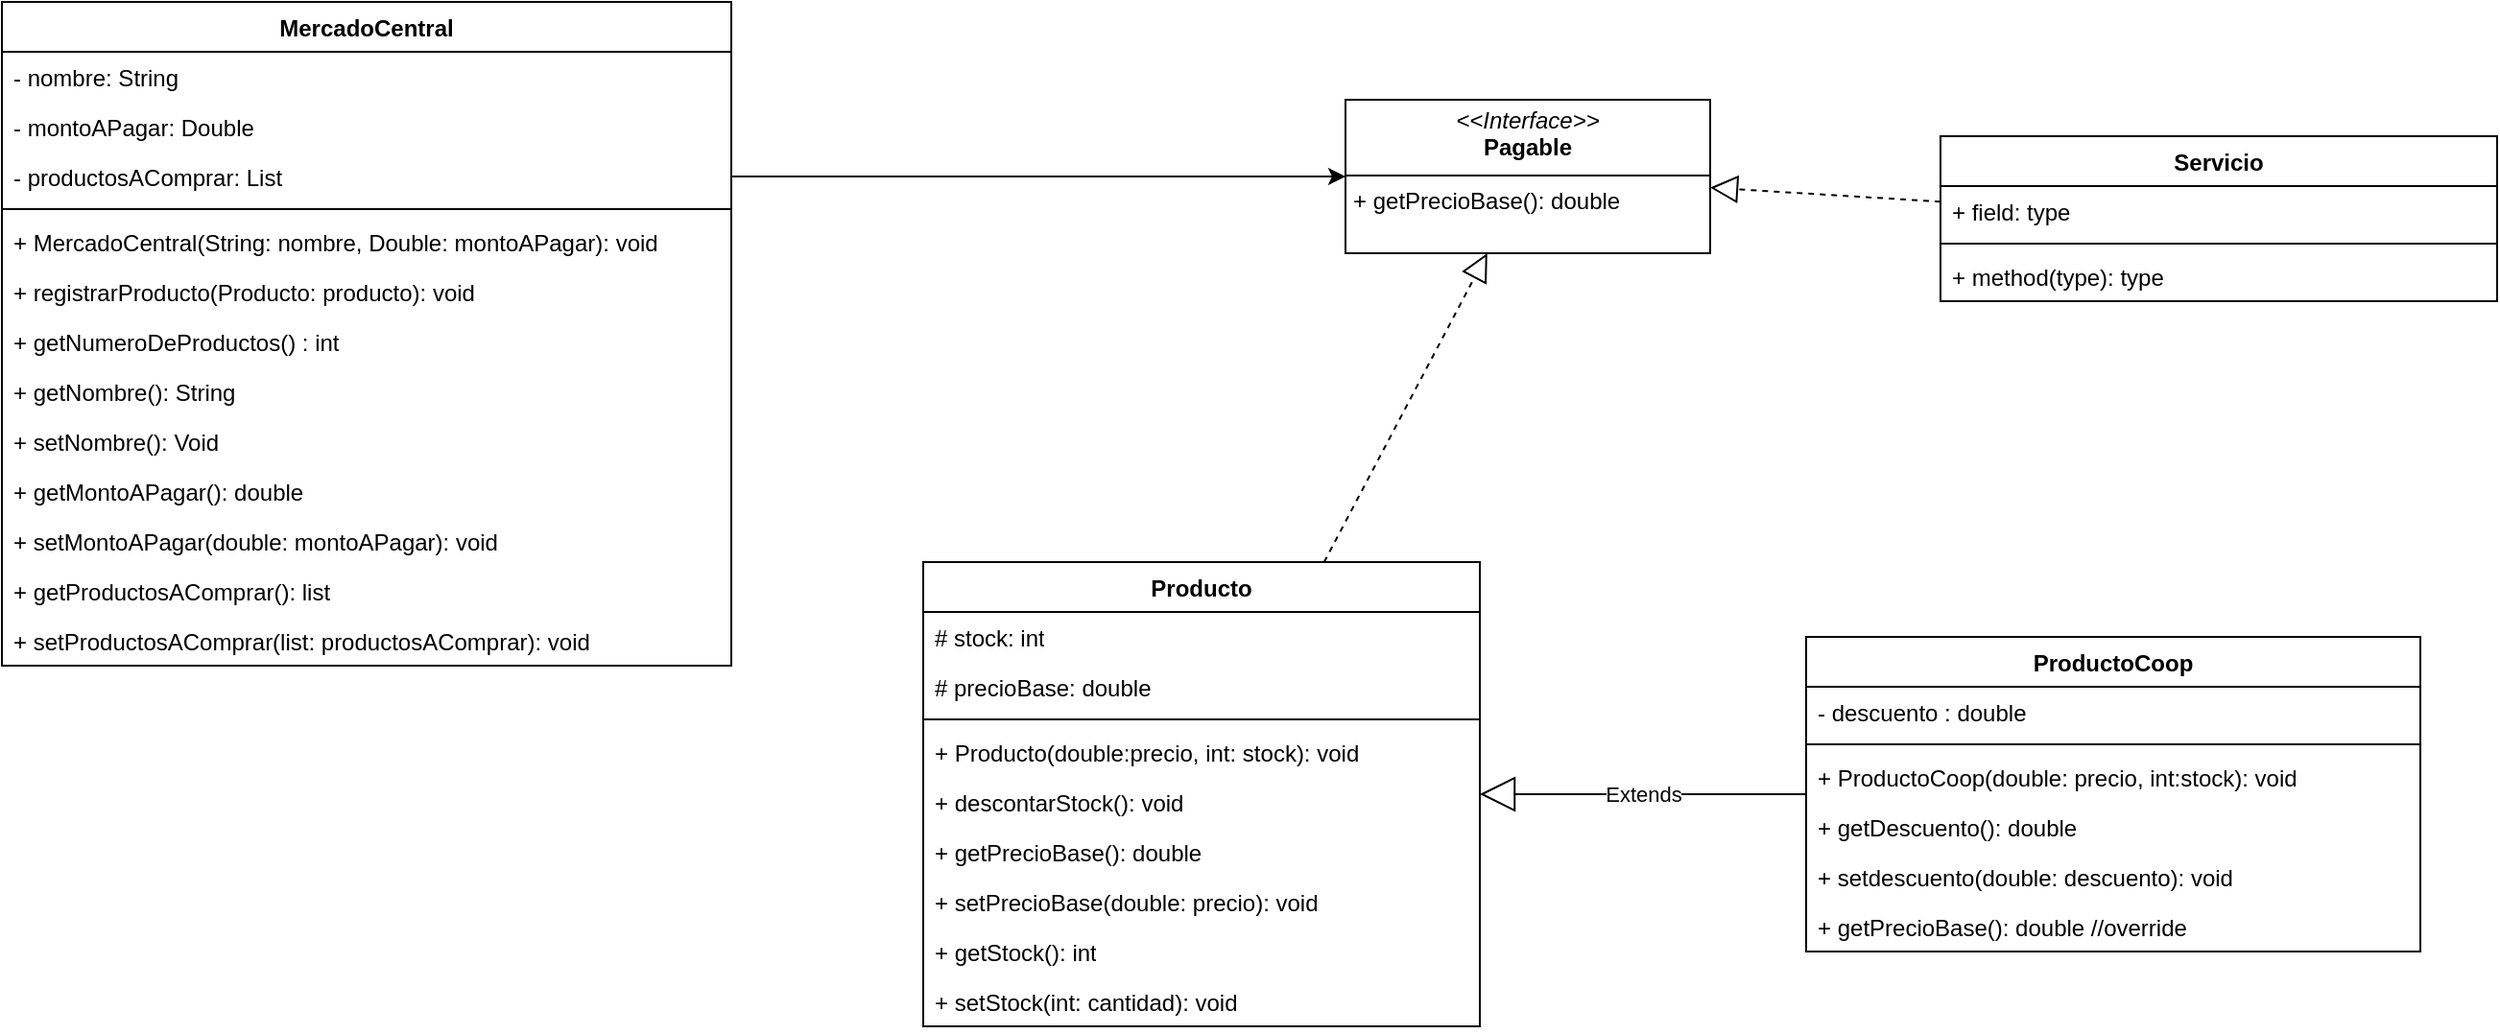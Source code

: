 <mxfile version="26.2.13">
  <diagram id="R2lEEEUBdFMjLlhIrx00" name="Page-1">
    <mxGraphModel dx="1176" dy="1618" grid="1" gridSize="10" guides="1" tooltips="1" connect="1" arrows="1" fold="1" page="1" pageScale="1" pageWidth="850" pageHeight="1100" math="0" shadow="0" extFonts="Permanent Marker^https://fonts.googleapis.com/css?family=Permanent+Marker">
      <root>
        <mxCell id="0" />
        <mxCell id="1" parent="0" />
        <mxCell id="7hVwD0UbRJOM9rsMUkkZ-1" value="MercadoCentral" style="swimlane;fontStyle=1;align=center;verticalAlign=top;childLayout=stackLayout;horizontal=1;startSize=26;horizontalStack=0;resizeParent=1;resizeParentMax=0;resizeLast=0;collapsible=1;marginBottom=0;whiteSpace=wrap;html=1;" parent="1" vertex="1">
          <mxGeometry x="80" y="-250" width="380" height="346" as="geometry" />
        </mxCell>
        <mxCell id="7hVwD0UbRJOM9rsMUkkZ-2" value="- nombre: String" style="text;strokeColor=none;fillColor=none;align=left;verticalAlign=top;spacingLeft=4;spacingRight=4;overflow=hidden;rotatable=0;points=[[0,0.5],[1,0.5]];portConstraint=eastwest;whiteSpace=wrap;html=1;" parent="7hVwD0UbRJOM9rsMUkkZ-1" vertex="1">
          <mxGeometry y="26" width="380" height="26" as="geometry" />
        </mxCell>
        <mxCell id="7hVwD0UbRJOM9rsMUkkZ-5" value="- montoAPagar: Double" style="text;strokeColor=none;fillColor=none;align=left;verticalAlign=top;spacingLeft=4;spacingRight=4;overflow=hidden;rotatable=0;points=[[0,0.5],[1,0.5]];portConstraint=eastwest;whiteSpace=wrap;html=1;" parent="7hVwD0UbRJOM9rsMUkkZ-1" vertex="1">
          <mxGeometry y="52" width="380" height="26" as="geometry" />
        </mxCell>
        <mxCell id="7hVwD0UbRJOM9rsMUkkZ-7" value="- productosAComprar: List" style="text;strokeColor=none;fillColor=none;align=left;verticalAlign=top;spacingLeft=4;spacingRight=4;overflow=hidden;rotatable=0;points=[[0,0.5],[1,0.5]];portConstraint=eastwest;whiteSpace=wrap;html=1;" parent="7hVwD0UbRJOM9rsMUkkZ-1" vertex="1">
          <mxGeometry y="78" width="380" height="26" as="geometry" />
        </mxCell>
        <mxCell id="7hVwD0UbRJOM9rsMUkkZ-3" value="" style="line;strokeWidth=1;fillColor=none;align=left;verticalAlign=middle;spacingTop=-1;spacingLeft=3;spacingRight=3;rotatable=0;labelPosition=right;points=[];portConstraint=eastwest;strokeColor=inherit;" parent="7hVwD0UbRJOM9rsMUkkZ-1" vertex="1">
          <mxGeometry y="104" width="380" height="8" as="geometry" />
        </mxCell>
        <mxCell id="7hVwD0UbRJOM9rsMUkkZ-4" value="+ MercadoCentral(String: nombre, Double: montoAPagar): void" style="text;strokeColor=none;fillColor=none;align=left;verticalAlign=top;spacingLeft=4;spacingRight=4;overflow=hidden;rotatable=0;points=[[0,0.5],[1,0.5]];portConstraint=eastwest;whiteSpace=wrap;html=1;" parent="7hVwD0UbRJOM9rsMUkkZ-1" vertex="1">
          <mxGeometry y="112" width="380" height="26" as="geometry" />
        </mxCell>
        <mxCell id="7hVwD0UbRJOM9rsMUkkZ-11" value="+ registrarProducto(Producto: producto): void" style="text;strokeColor=none;fillColor=none;align=left;verticalAlign=top;spacingLeft=4;spacingRight=4;overflow=hidden;rotatable=0;points=[[0,0.5],[1,0.5]];portConstraint=eastwest;whiteSpace=wrap;html=1;" parent="7hVwD0UbRJOM9rsMUkkZ-1" vertex="1">
          <mxGeometry y="138" width="380" height="26" as="geometry" />
        </mxCell>
        <mxCell id="7hVwD0UbRJOM9rsMUkkZ-12" value="+ getNumeroDeProductos() : int" style="text;strokeColor=none;fillColor=none;align=left;verticalAlign=top;spacingLeft=4;spacingRight=4;overflow=hidden;rotatable=0;points=[[0,0.5],[1,0.5]];portConstraint=eastwest;whiteSpace=wrap;html=1;" parent="7hVwD0UbRJOM9rsMUkkZ-1" vertex="1">
          <mxGeometry y="164" width="380" height="26" as="geometry" />
        </mxCell>
        <mxCell id="7hVwD0UbRJOM9rsMUkkZ-13" value="+ getNombre(): String" style="text;strokeColor=none;fillColor=none;align=left;verticalAlign=top;spacingLeft=4;spacingRight=4;overflow=hidden;rotatable=0;points=[[0,0.5],[1,0.5]];portConstraint=eastwest;whiteSpace=wrap;html=1;" parent="7hVwD0UbRJOM9rsMUkkZ-1" vertex="1">
          <mxGeometry y="190" width="380" height="26" as="geometry" />
        </mxCell>
        <mxCell id="7hVwD0UbRJOM9rsMUkkZ-15" value="+ setNombre(): Void" style="text;strokeColor=none;fillColor=none;align=left;verticalAlign=top;spacingLeft=4;spacingRight=4;overflow=hidden;rotatable=0;points=[[0,0.5],[1,0.5]];portConstraint=eastwest;whiteSpace=wrap;html=1;" parent="7hVwD0UbRJOM9rsMUkkZ-1" vertex="1">
          <mxGeometry y="216" width="380" height="26" as="geometry" />
        </mxCell>
        <mxCell id="7hVwD0UbRJOM9rsMUkkZ-16" value="+ getMontoAPagar(): double" style="text;strokeColor=none;fillColor=none;align=left;verticalAlign=top;spacingLeft=4;spacingRight=4;overflow=hidden;rotatable=0;points=[[0,0.5],[1,0.5]];portConstraint=eastwest;whiteSpace=wrap;html=1;" parent="7hVwD0UbRJOM9rsMUkkZ-1" vertex="1">
          <mxGeometry y="242" width="380" height="26" as="geometry" />
        </mxCell>
        <mxCell id="7hVwD0UbRJOM9rsMUkkZ-17" value="+ setMontoAPagar(double: montoAPagar): void" style="text;strokeColor=none;fillColor=none;align=left;verticalAlign=top;spacingLeft=4;spacingRight=4;overflow=hidden;rotatable=0;points=[[0,0.5],[1,0.5]];portConstraint=eastwest;whiteSpace=wrap;html=1;" parent="7hVwD0UbRJOM9rsMUkkZ-1" vertex="1">
          <mxGeometry y="268" width="380" height="26" as="geometry" />
        </mxCell>
        <mxCell id="7hVwD0UbRJOM9rsMUkkZ-18" value="+ getProductosAComprar(): list" style="text;strokeColor=none;fillColor=none;align=left;verticalAlign=top;spacingLeft=4;spacingRight=4;overflow=hidden;rotatable=0;points=[[0,0.5],[1,0.5]];portConstraint=eastwest;whiteSpace=wrap;html=1;" parent="7hVwD0UbRJOM9rsMUkkZ-1" vertex="1">
          <mxGeometry y="294" width="380" height="26" as="geometry" />
        </mxCell>
        <mxCell id="7hVwD0UbRJOM9rsMUkkZ-19" value="+ setProductosAComprar(list: productosAComprar): void" style="text;strokeColor=none;fillColor=none;align=left;verticalAlign=top;spacingLeft=4;spacingRight=4;overflow=hidden;rotatable=0;points=[[0,0.5],[1,0.5]];portConstraint=eastwest;whiteSpace=wrap;html=1;" parent="7hVwD0UbRJOM9rsMUkkZ-1" vertex="1">
          <mxGeometry y="320" width="380" height="26" as="geometry" />
        </mxCell>
        <mxCell id="7hVwD0UbRJOM9rsMUkkZ-20" value="Producto" style="swimlane;fontStyle=1;align=center;verticalAlign=top;childLayout=stackLayout;horizontal=1;startSize=26;horizontalStack=0;resizeParent=1;resizeParentMax=0;resizeLast=0;collapsible=1;marginBottom=0;whiteSpace=wrap;html=1;" parent="1" vertex="1">
          <mxGeometry x="560" y="42" width="290" height="242" as="geometry" />
        </mxCell>
        <mxCell id="7hVwD0UbRJOM9rsMUkkZ-21" value="# stock: int" style="text;strokeColor=none;fillColor=none;align=left;verticalAlign=top;spacingLeft=4;spacingRight=4;overflow=hidden;rotatable=0;points=[[0,0.5],[1,0.5]];portConstraint=eastwest;whiteSpace=wrap;html=1;" parent="7hVwD0UbRJOM9rsMUkkZ-20" vertex="1">
          <mxGeometry y="26" width="290" height="26" as="geometry" />
        </mxCell>
        <mxCell id="7hVwD0UbRJOM9rsMUkkZ-26" value="# precioBase: double" style="text;strokeColor=none;fillColor=none;align=left;verticalAlign=top;spacingLeft=4;spacingRight=4;overflow=hidden;rotatable=0;points=[[0,0.5],[1,0.5]];portConstraint=eastwest;whiteSpace=wrap;html=1;" parent="7hVwD0UbRJOM9rsMUkkZ-20" vertex="1">
          <mxGeometry y="52" width="290" height="26" as="geometry" />
        </mxCell>
        <mxCell id="7hVwD0UbRJOM9rsMUkkZ-22" value="" style="line;strokeWidth=1;fillColor=none;align=left;verticalAlign=middle;spacingTop=-1;spacingLeft=3;spacingRight=3;rotatable=0;labelPosition=right;points=[];portConstraint=eastwest;strokeColor=inherit;" parent="7hVwD0UbRJOM9rsMUkkZ-20" vertex="1">
          <mxGeometry y="78" width="290" height="8" as="geometry" />
        </mxCell>
        <mxCell id="7hVwD0UbRJOM9rsMUkkZ-23" value="+ Producto(double:precio, int: stock): void" style="text;strokeColor=none;fillColor=none;align=left;verticalAlign=top;spacingLeft=4;spacingRight=4;overflow=hidden;rotatable=0;points=[[0,0.5],[1,0.5]];portConstraint=eastwest;whiteSpace=wrap;html=1;" parent="7hVwD0UbRJOM9rsMUkkZ-20" vertex="1">
          <mxGeometry y="86" width="290" height="26" as="geometry" />
        </mxCell>
        <mxCell id="7hVwD0UbRJOM9rsMUkkZ-27" value="+ descontarStock(): void" style="text;strokeColor=none;fillColor=none;align=left;verticalAlign=top;spacingLeft=4;spacingRight=4;overflow=hidden;rotatable=0;points=[[0,0.5],[1,0.5]];portConstraint=eastwest;whiteSpace=wrap;html=1;" parent="7hVwD0UbRJOM9rsMUkkZ-20" vertex="1">
          <mxGeometry y="112" width="290" height="26" as="geometry" />
        </mxCell>
        <mxCell id="7hVwD0UbRJOM9rsMUkkZ-28" value="+ getPrecioBase(): double" style="text;strokeColor=none;fillColor=none;align=left;verticalAlign=top;spacingLeft=4;spacingRight=4;overflow=hidden;rotatable=0;points=[[0,0.5],[1,0.5]];portConstraint=eastwest;whiteSpace=wrap;html=1;" parent="7hVwD0UbRJOM9rsMUkkZ-20" vertex="1">
          <mxGeometry y="138" width="290" height="26" as="geometry" />
        </mxCell>
        <mxCell id="7hVwD0UbRJOM9rsMUkkZ-29" value="+ setPrecioBase(double: precio): void" style="text;strokeColor=none;fillColor=none;align=left;verticalAlign=top;spacingLeft=4;spacingRight=4;overflow=hidden;rotatable=0;points=[[0,0.5],[1,0.5]];portConstraint=eastwest;whiteSpace=wrap;html=1;" parent="7hVwD0UbRJOM9rsMUkkZ-20" vertex="1">
          <mxGeometry y="164" width="290" height="26" as="geometry" />
        </mxCell>
        <mxCell id="7hVwD0UbRJOM9rsMUkkZ-30" value="+ getStock(): int" style="text;strokeColor=none;fillColor=none;align=left;verticalAlign=top;spacingLeft=4;spacingRight=4;overflow=hidden;rotatable=0;points=[[0,0.5],[1,0.5]];portConstraint=eastwest;whiteSpace=wrap;html=1;" parent="7hVwD0UbRJOM9rsMUkkZ-20" vertex="1">
          <mxGeometry y="190" width="290" height="26" as="geometry" />
        </mxCell>
        <mxCell id="7hVwD0UbRJOM9rsMUkkZ-31" value="+ setStock(int: cantidad): void" style="text;strokeColor=none;fillColor=none;align=left;verticalAlign=top;spacingLeft=4;spacingRight=4;overflow=hidden;rotatable=0;points=[[0,0.5],[1,0.5]];portConstraint=eastwest;whiteSpace=wrap;html=1;" parent="7hVwD0UbRJOM9rsMUkkZ-20" vertex="1">
          <mxGeometry y="216" width="290" height="26" as="geometry" />
        </mxCell>
        <mxCell id="7hVwD0UbRJOM9rsMUkkZ-25" style="edgeStyle=orthogonalEdgeStyle;rounded=0;orthogonalLoop=1;jettySize=auto;html=1;" parent="1" source="7hVwD0UbRJOM9rsMUkkZ-7" target="7hVwD0UbRJOM9rsMUkkZ-47" edge="1">
          <mxGeometry relative="1" as="geometry" />
        </mxCell>
        <mxCell id="7hVwD0UbRJOM9rsMUkkZ-32" value="ProductoCoop" style="swimlane;fontStyle=1;align=center;verticalAlign=top;childLayout=stackLayout;horizontal=1;startSize=26;horizontalStack=0;resizeParent=1;resizeParentMax=0;resizeLast=0;collapsible=1;marginBottom=0;whiteSpace=wrap;html=1;" parent="1" vertex="1">
          <mxGeometry x="1020" y="81" width="320" height="164" as="geometry" />
        </mxCell>
        <mxCell id="7hVwD0UbRJOM9rsMUkkZ-33" value="- descuento : double" style="text;strokeColor=none;fillColor=none;align=left;verticalAlign=top;spacingLeft=4;spacingRight=4;overflow=hidden;rotatable=0;points=[[0,0.5],[1,0.5]];portConstraint=eastwest;whiteSpace=wrap;html=1;" parent="7hVwD0UbRJOM9rsMUkkZ-32" vertex="1">
          <mxGeometry y="26" width="320" height="26" as="geometry" />
        </mxCell>
        <mxCell id="7hVwD0UbRJOM9rsMUkkZ-34" value="" style="line;strokeWidth=1;fillColor=none;align=left;verticalAlign=middle;spacingTop=-1;spacingLeft=3;spacingRight=3;rotatable=0;labelPosition=right;points=[];portConstraint=eastwest;strokeColor=inherit;" parent="7hVwD0UbRJOM9rsMUkkZ-32" vertex="1">
          <mxGeometry y="52" width="320" height="8" as="geometry" />
        </mxCell>
        <mxCell id="7hVwD0UbRJOM9rsMUkkZ-35" value="+ ProductoCoop(double: precio, int:stock): void" style="text;strokeColor=none;fillColor=none;align=left;verticalAlign=top;spacingLeft=4;spacingRight=4;overflow=hidden;rotatable=0;points=[[0,0.5],[1,0.5]];portConstraint=eastwest;whiteSpace=wrap;html=1;" parent="7hVwD0UbRJOM9rsMUkkZ-32" vertex="1">
          <mxGeometry y="60" width="320" height="26" as="geometry" />
        </mxCell>
        <mxCell id="7hVwD0UbRJOM9rsMUkkZ-43" value="+ getDescuento(): double" style="text;strokeColor=none;fillColor=none;align=left;verticalAlign=top;spacingLeft=4;spacingRight=4;overflow=hidden;rotatable=0;points=[[0,0.5],[1,0.5]];portConstraint=eastwest;whiteSpace=wrap;html=1;" parent="7hVwD0UbRJOM9rsMUkkZ-32" vertex="1">
          <mxGeometry y="86" width="320" height="26" as="geometry" />
        </mxCell>
        <mxCell id="7hVwD0UbRJOM9rsMUkkZ-44" value="+ setdescuento(double: descuento): void&lt;div&gt;&lt;br&gt;&lt;/div&gt;" style="text;strokeColor=none;fillColor=none;align=left;verticalAlign=top;spacingLeft=4;spacingRight=4;overflow=hidden;rotatable=0;points=[[0,0.5],[1,0.5]];portConstraint=eastwest;whiteSpace=wrap;html=1;" parent="7hVwD0UbRJOM9rsMUkkZ-32" vertex="1">
          <mxGeometry y="112" width="320" height="26" as="geometry" />
        </mxCell>
        <mxCell id="7hVwD0UbRJOM9rsMUkkZ-45" value="+ getPrecioBase(): double //override" style="text;strokeColor=none;fillColor=none;align=left;verticalAlign=top;spacingLeft=4;spacingRight=4;overflow=hidden;rotatable=0;points=[[0,0.5],[1,0.5]];portConstraint=eastwest;whiteSpace=wrap;html=1;" parent="7hVwD0UbRJOM9rsMUkkZ-32" vertex="1">
          <mxGeometry y="138" width="320" height="26" as="geometry" />
        </mxCell>
        <mxCell id="7hVwD0UbRJOM9rsMUkkZ-42" value="Extends" style="endArrow=block;endSize=16;endFill=0;html=1;rounded=0;" parent="1" source="7hVwD0UbRJOM9rsMUkkZ-32" target="7hVwD0UbRJOM9rsMUkkZ-20" edge="1">
          <mxGeometry width="160" relative="1" as="geometry">
            <mxPoint x="680" y="310" as="sourcePoint" />
            <mxPoint x="840" y="310" as="targetPoint" />
          </mxGeometry>
        </mxCell>
        <mxCell id="7hVwD0UbRJOM9rsMUkkZ-47" value="&lt;p style=&quot;margin:0px;margin-top:4px;text-align:center;&quot;&gt;&lt;i&gt;&amp;lt;&amp;lt;Interface&amp;gt;&amp;gt;&lt;/i&gt;&lt;br&gt;&lt;b&gt;Pagable&lt;/b&gt;&lt;/p&gt;&lt;hr size=&quot;1&quot; style=&quot;border-style:solid;&quot;&gt;&lt;p style=&quot;margin:0px;margin-left:4px;&quot;&gt;&lt;span style=&quot;background-color: transparent; color: light-dark(rgb(0, 0, 0), rgb(255, 255, 255));&quot;&gt;+ getPrecioBase(): double&lt;/span&gt;&lt;/p&gt;" style="verticalAlign=top;align=left;overflow=fill;html=1;whiteSpace=wrap;" parent="1" vertex="1">
          <mxGeometry x="780" y="-199" width="190" height="80" as="geometry" />
        </mxCell>
        <mxCell id="7hVwD0UbRJOM9rsMUkkZ-48" value="" style="endArrow=block;dashed=1;endFill=0;endSize=12;html=1;rounded=0;" parent="1" source="7hVwD0UbRJOM9rsMUkkZ-20" target="7hVwD0UbRJOM9rsMUkkZ-47" edge="1">
          <mxGeometry width="160" relative="1" as="geometry">
            <mxPoint x="580" as="sourcePoint" />
            <mxPoint x="740" as="targetPoint" />
          </mxGeometry>
        </mxCell>
        <mxCell id="7hVwD0UbRJOM9rsMUkkZ-51" value="Servicio" style="swimlane;fontStyle=1;align=center;verticalAlign=top;childLayout=stackLayout;horizontal=1;startSize=26;horizontalStack=0;resizeParent=1;resizeParentMax=0;resizeLast=0;collapsible=1;marginBottom=0;whiteSpace=wrap;html=1;" parent="1" vertex="1">
          <mxGeometry x="1090" y="-180" width="290" height="86" as="geometry" />
        </mxCell>
        <mxCell id="7hVwD0UbRJOM9rsMUkkZ-52" value="+ field: type" style="text;strokeColor=none;fillColor=none;align=left;verticalAlign=top;spacingLeft=4;spacingRight=4;overflow=hidden;rotatable=0;points=[[0,0.5],[1,0.5]];portConstraint=eastwest;whiteSpace=wrap;html=1;" parent="7hVwD0UbRJOM9rsMUkkZ-51" vertex="1">
          <mxGeometry y="26" width="290" height="26" as="geometry" />
        </mxCell>
        <mxCell id="7hVwD0UbRJOM9rsMUkkZ-53" value="" style="line;strokeWidth=1;fillColor=none;align=left;verticalAlign=middle;spacingTop=-1;spacingLeft=3;spacingRight=3;rotatable=0;labelPosition=right;points=[];portConstraint=eastwest;strokeColor=inherit;" parent="7hVwD0UbRJOM9rsMUkkZ-51" vertex="1">
          <mxGeometry y="52" width="290" height="8" as="geometry" />
        </mxCell>
        <mxCell id="7hVwD0UbRJOM9rsMUkkZ-54" value="+ method(type): type" style="text;strokeColor=none;fillColor=none;align=left;verticalAlign=top;spacingLeft=4;spacingRight=4;overflow=hidden;rotatable=0;points=[[0,0.5],[1,0.5]];portConstraint=eastwest;whiteSpace=wrap;html=1;" parent="7hVwD0UbRJOM9rsMUkkZ-51" vertex="1">
          <mxGeometry y="60" width="290" height="26" as="geometry" />
        </mxCell>
        <mxCell id="7hVwD0UbRJOM9rsMUkkZ-55" value="" style="endArrow=block;dashed=1;endFill=0;endSize=12;html=1;rounded=0;" parent="1" source="7hVwD0UbRJOM9rsMUkkZ-51" target="7hVwD0UbRJOM9rsMUkkZ-47" edge="1">
          <mxGeometry width="160" relative="1" as="geometry">
            <mxPoint x="760" y="140" as="sourcePoint" />
            <mxPoint x="920" y="140" as="targetPoint" />
          </mxGeometry>
        </mxCell>
      </root>
    </mxGraphModel>
  </diagram>
</mxfile>
